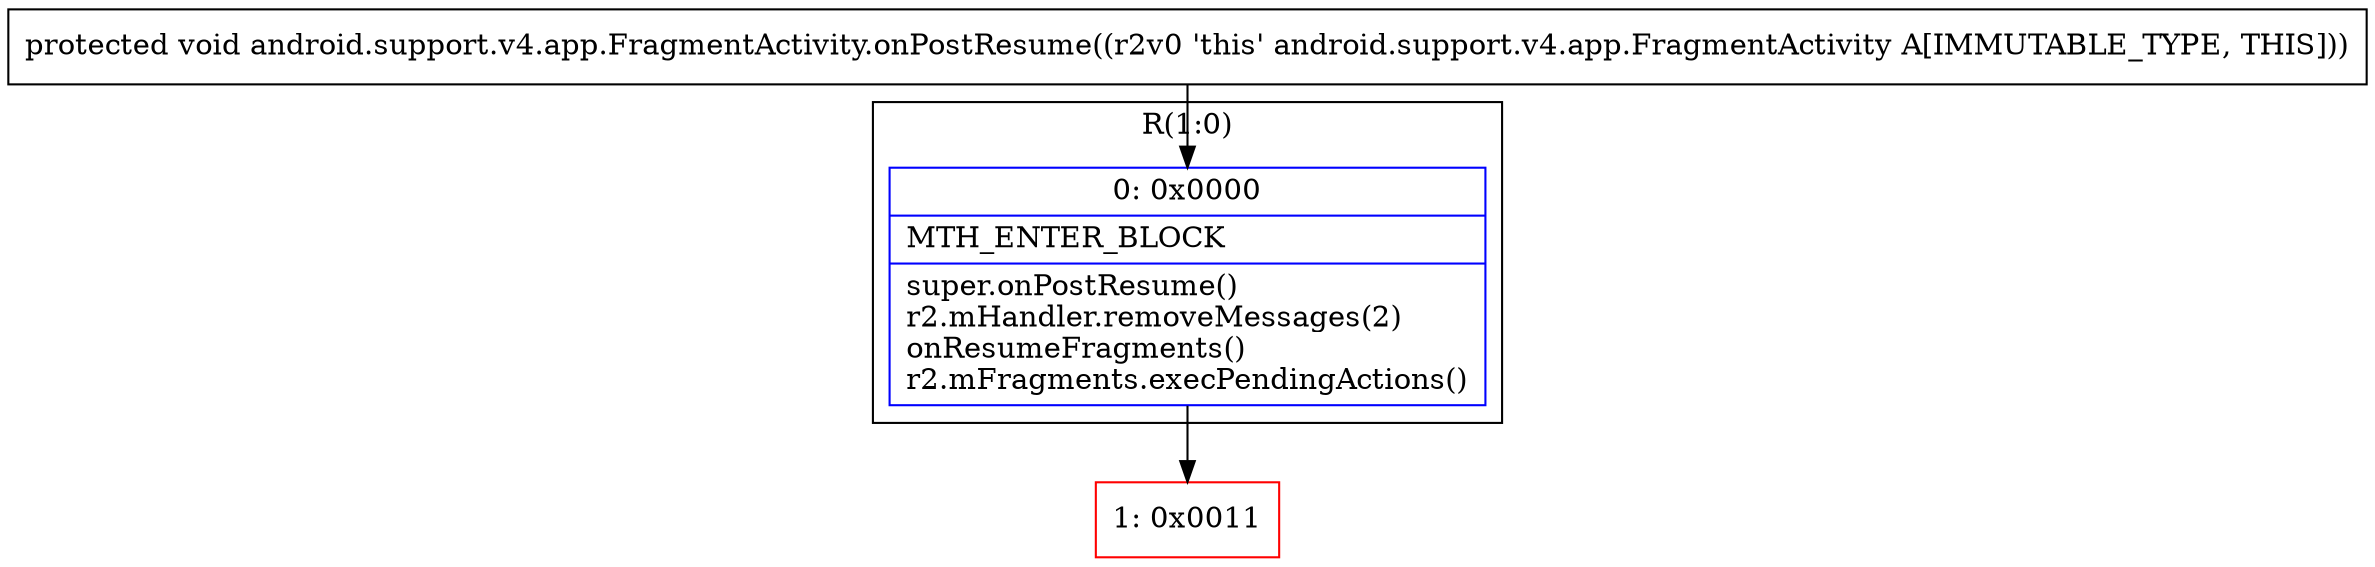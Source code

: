 digraph "CFG forandroid.support.v4.app.FragmentActivity.onPostResume()V" {
subgraph cluster_Region_1200912632 {
label = "R(1:0)";
node [shape=record,color=blue];
Node_0 [shape=record,label="{0\:\ 0x0000|MTH_ENTER_BLOCK\l|super.onPostResume()\lr2.mHandler.removeMessages(2)\lonResumeFragments()\lr2.mFragments.execPendingActions()\l}"];
}
Node_1 [shape=record,color=red,label="{1\:\ 0x0011}"];
MethodNode[shape=record,label="{protected void android.support.v4.app.FragmentActivity.onPostResume((r2v0 'this' android.support.v4.app.FragmentActivity A[IMMUTABLE_TYPE, THIS])) }"];
MethodNode -> Node_0;
Node_0 -> Node_1;
}

